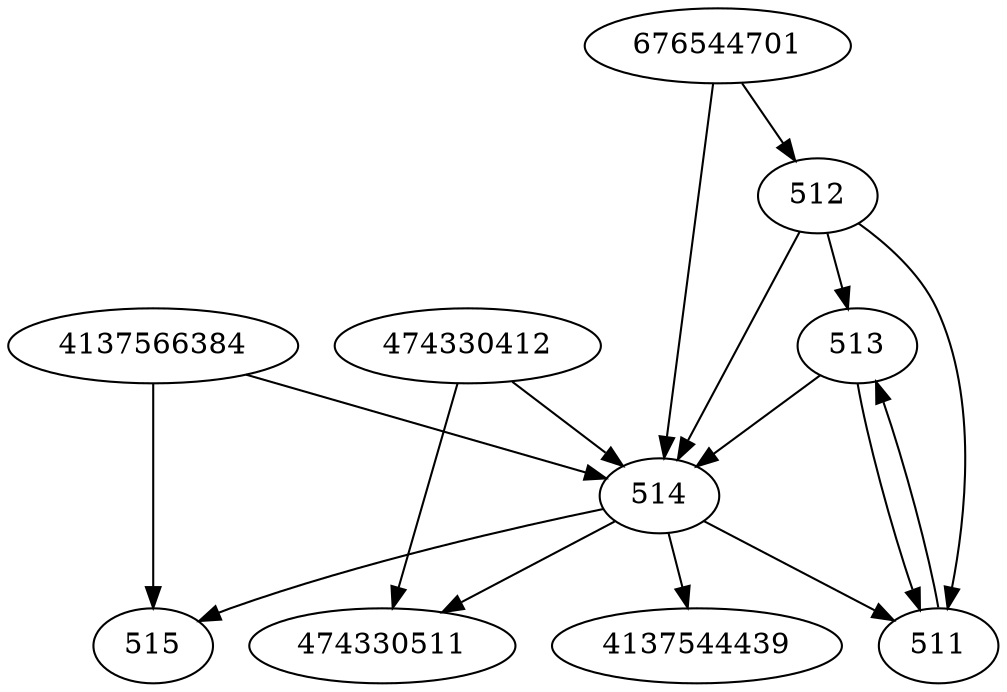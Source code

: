strict digraph  {
512;
513;
514;
515;
474330412;
474330511;
4137566384;
4137544439;
676544701;
511;
512 -> 511;
512 -> 513;
512 -> 514;
513 -> 514;
513 -> 511;
514 -> 511;
514 -> 474330511;
514 -> 4137544439;
514 -> 515;
474330412 -> 474330511;
474330412 -> 514;
4137566384 -> 514;
4137566384 -> 515;
676544701 -> 514;
676544701 -> 512;
511 -> 513;
}
